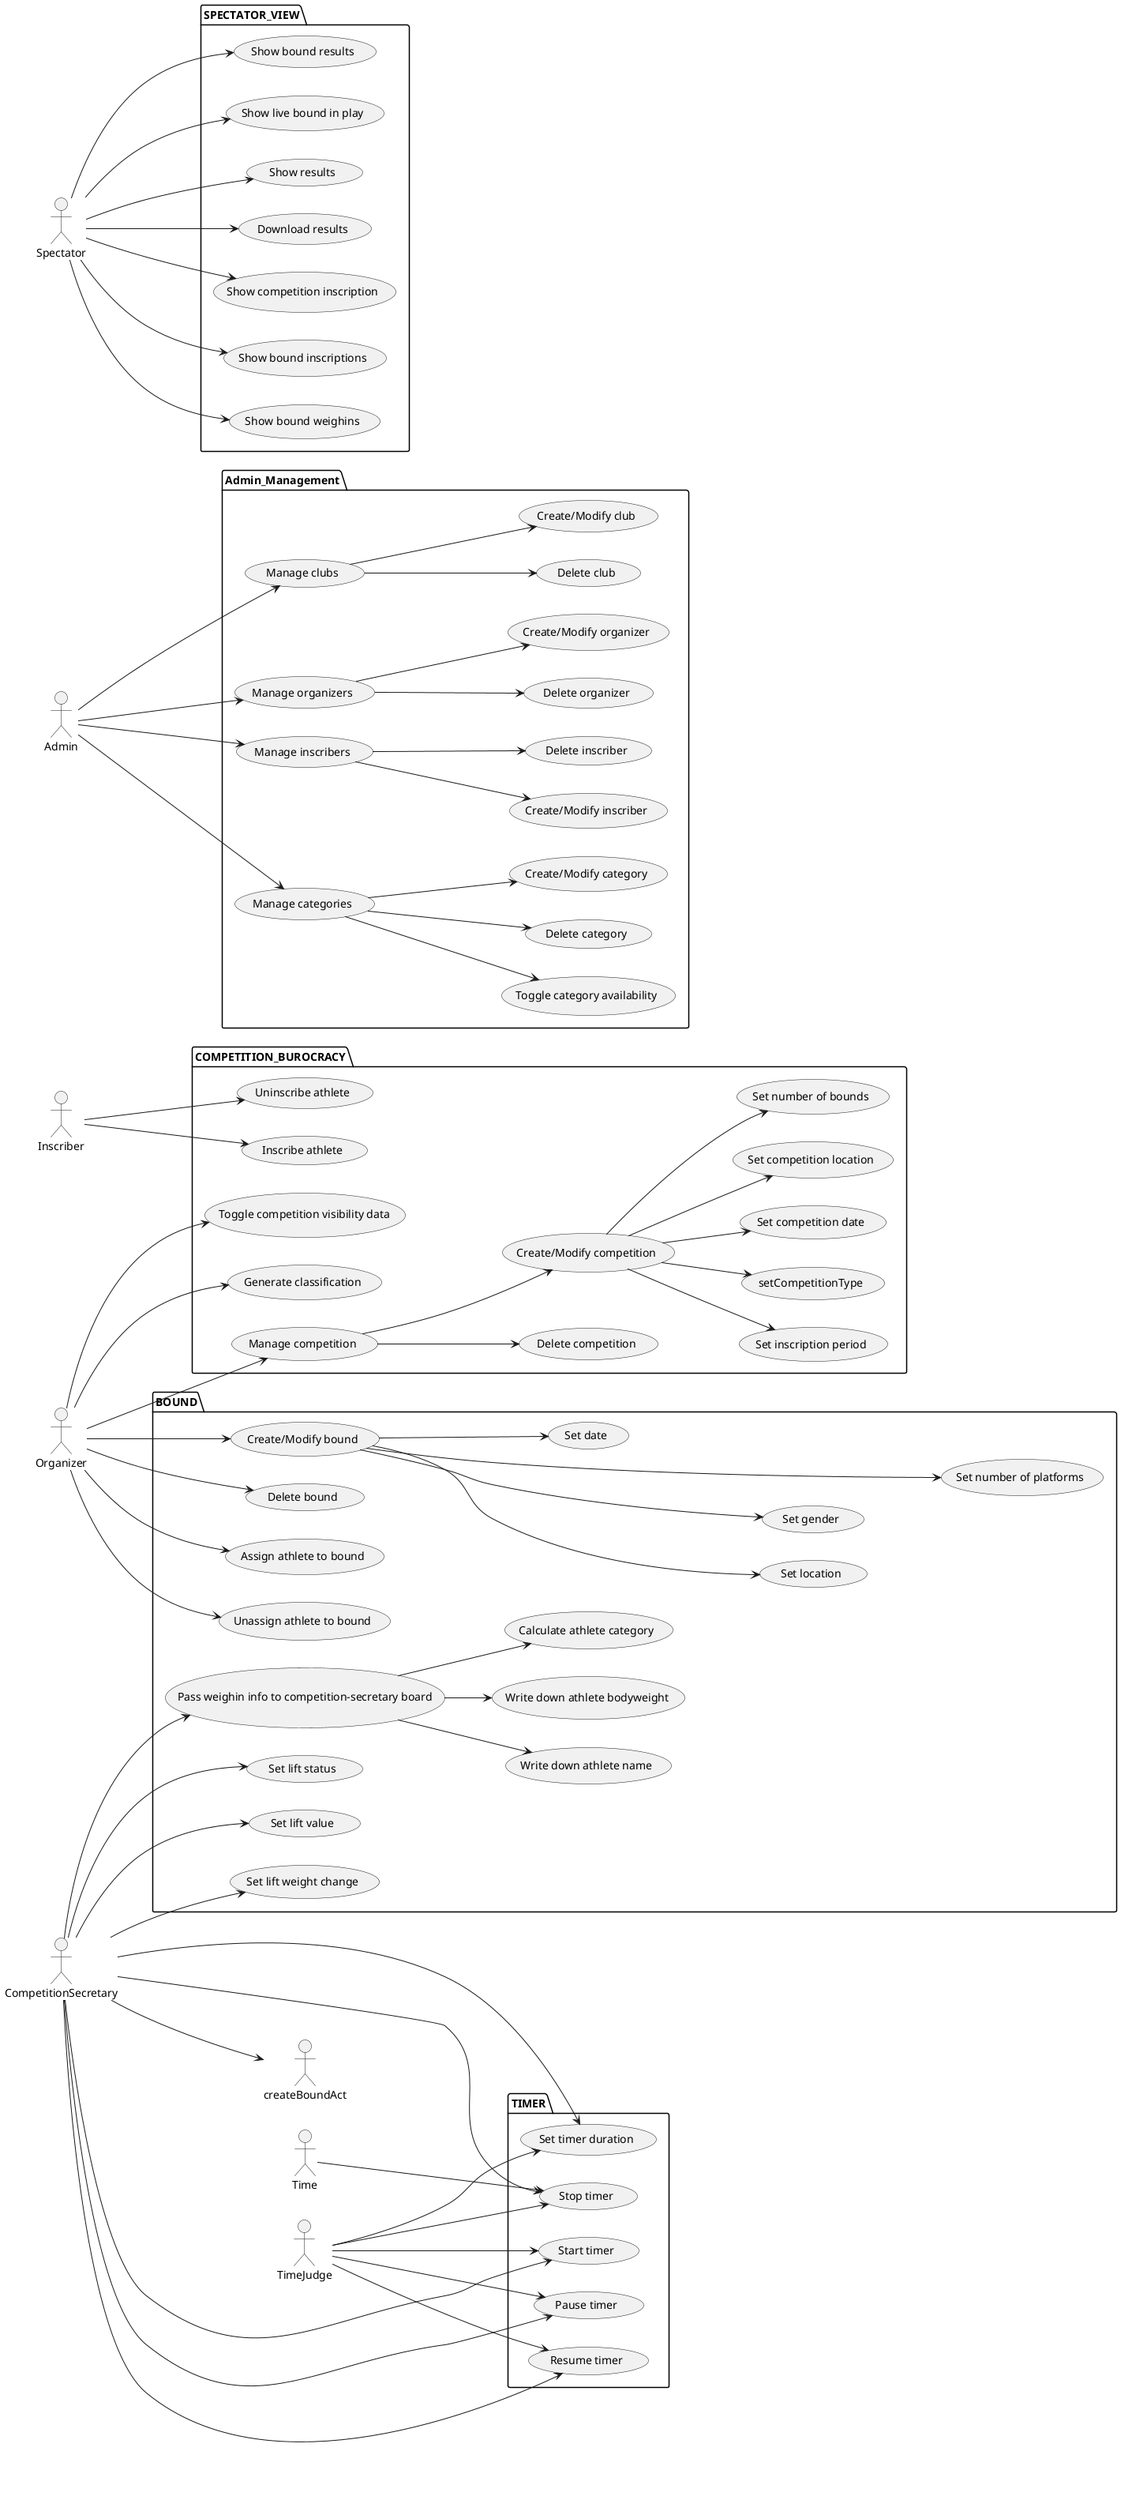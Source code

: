 @startuml
left to right direction

actor Organizer as Organizer
actor Inscriber as Inscriber
actor Admin as Admin
actor Time as Time
actor TimeJudge as TimeJudge
actor Spectator as Spectator
actor CompetitionSecretary as CompetitionSecretary

package Admin_Management {
  usecase "Create/Modify club" as createClub
  usecase "Delete club" as deleteClub
  usecase "Manage clubs" as manageClubs

  usecase "Create/Modify organizer" as createOrganizer
  usecase "Delete organizer" as deleteOrganizer
  usecase "Manage organizers" as manageOrganizers

  usecase "Delete inscriber" as deleteInscriber
  usecase "Create/Modify inscriber" as createInscriber
  usecase "Manage inscribers" as manageInscribers

  usecase "Toggle category availability" as toggleCategory
  usecase "Delete category" as deleteCategory
  usecase "Create/Modify category" as createCategory
  usecase "Manage categories" as manageCategories
}

manageClubs --> createClub
manageClubs --> deleteClub
Admin --> manageClubs

manageOrganizers --> deleteOrganizer
manageOrganizers --> createOrganizer
Admin --> manageOrganizers

manageInscribers --> deleteInscriber
manageInscribers --> createInscriber
Admin --> manageInscribers

manageCategories --> deleteCategory
manageCategories --> createCategory
manageCategories --> toggleCategory
Admin --> manageCategories

package COMPETITION_BUROCRACY {
  usecase "Create/Modify competition" as createCompetition
  usecase "Delete competition" as deleteCompetition
  usecase "Manage competition" as manageCompetition

  usecase "setCompetitionType" as setCompetitionType
  usecase "Set competition date" as setCompetitionDate
  usecase "Set competition location" as setCompetitionLocation
  usecase "Set number of bounds" as setNumberOfBounds
  usecase "Set inscription period" as setInscriptionPeriod

  createCompetition --> setCompetitionDate
  createCompetition --> setInscriptionPeriod
  createCompetition --> setCompetitionLocation
  createCompetition --> setNumberOfBounds
  createCompetition --> setCompetitionType

  usecase "Toggle competition visibility data" as toggle
  usecase "Inscribe athlete" as inscribeAthlete
  usecase "Uninscribe athlete" as uninscribeAthlete

  usecase "Generate classification" as generateClassification
}

Organizer --> manageCompetition
Organizer --> toggle
manageCompetition --> deleteCompetition
manageCompetition --> createCompetition
Inscriber --> inscribeAthlete
Inscriber --> uninscribeAthlete
Organizer --> generateClassification

package BOUND {
  usecase "Create/Modify bound" as createBound
  usecase "Delete bound" as deleteBound
  usecase "Set date" as setBoundDate
  usecase "Set location" as setBoundLocation
  usecase "Set gender" as setGender
  usecase "Set number of platforms" as platformNumber

  createBound ---> setBoundLocation
  createBound ----> platformNumber
  createBound --> setBoundDate
  createBound ---> setGender

  usecase "Assign athlete to bound" as assignAthleteToBound
  usecase "Unassign athlete to bound" as unassignedAthleteToBound

  usecase "Pass weighin info to competition-secretary board" as weighToAct
  usecase "Write down athlete name" as writeDownAthleteName
  usecase "Write down athlete bodyweight" as writeDownAthleteBodyWeight
  usecase "Calculate athlete category" as calculateAthleteCategory
  usecase "Set lift status" as setLiftStatus
  usecase "Set lift value" as setLiftValue
  usecase "Set lift weight change" as setLiftWeightChange

  weighToAct --> writeDownAthleteName
  weighToAct --> writeDownAthleteBodyWeight
  weighToAct --> calculateAthleteCategory
}

Organizer --> createBound
Organizer --> assignAthleteToBound
Organizer --> unassignedAthleteToBound
Organizer --> deleteBound
CompetitionSecretary --> weighToAct
CompetitionSecretary --> setLiftStatus
CompetitionSecretary --> setLiftValue
CompetitionSecretary --> createBoundAct
CompetitionSecretary --> setLiftWeightChange

package TIMER {
  usecase "Start timer" as startTimer
  usecase "Pause timer" as pauseTimer
  usecase "Resume timer" as resumeTimer
  usecase "Set timer duration" as setTimerDuration
  usecase "Stop timer" as stopTimer
}

TimeJudge --> startTimer
TimeJudge --> pauseTimer
TimeJudge --> resumeTimer
TimeJudge --> stopTimer
TimeJudge --> setTimerDuration
Time --> stopTimer

CompetitionSecretary ---> startTimer
CompetitionSecretary ---> pauseTimer
CompetitionSecretary ---> resumeTimer
CompetitionSecretary ---> stopTimer
CompetitionSecretary ---> setTimerDuration


package SPECTATOR_VIEW {
  usecase "Show competition inscription" as showCompetitionData
  usecase "Show bound inscriptions" as showBoundInscriptions
  usecase "Show bound weighins" as showBoundWeighins
  usecase "Show bound results" as showFinishedBoundsData
  usecase "Show live bound in play" as showLiveBoundInPlay
  usecase "Show results" as showResults
  usecase "Download results" as downloadResults
}
Spectator --> showCompetitionData
Spectator --> showBoundInscriptions
Spectator --> showBoundWeighins
Spectator --> showFinishedBoundsData
Spectator --> showLiveBoundInPlay
Spectator --> showResults
Spectator --> downloadResults
@enduml